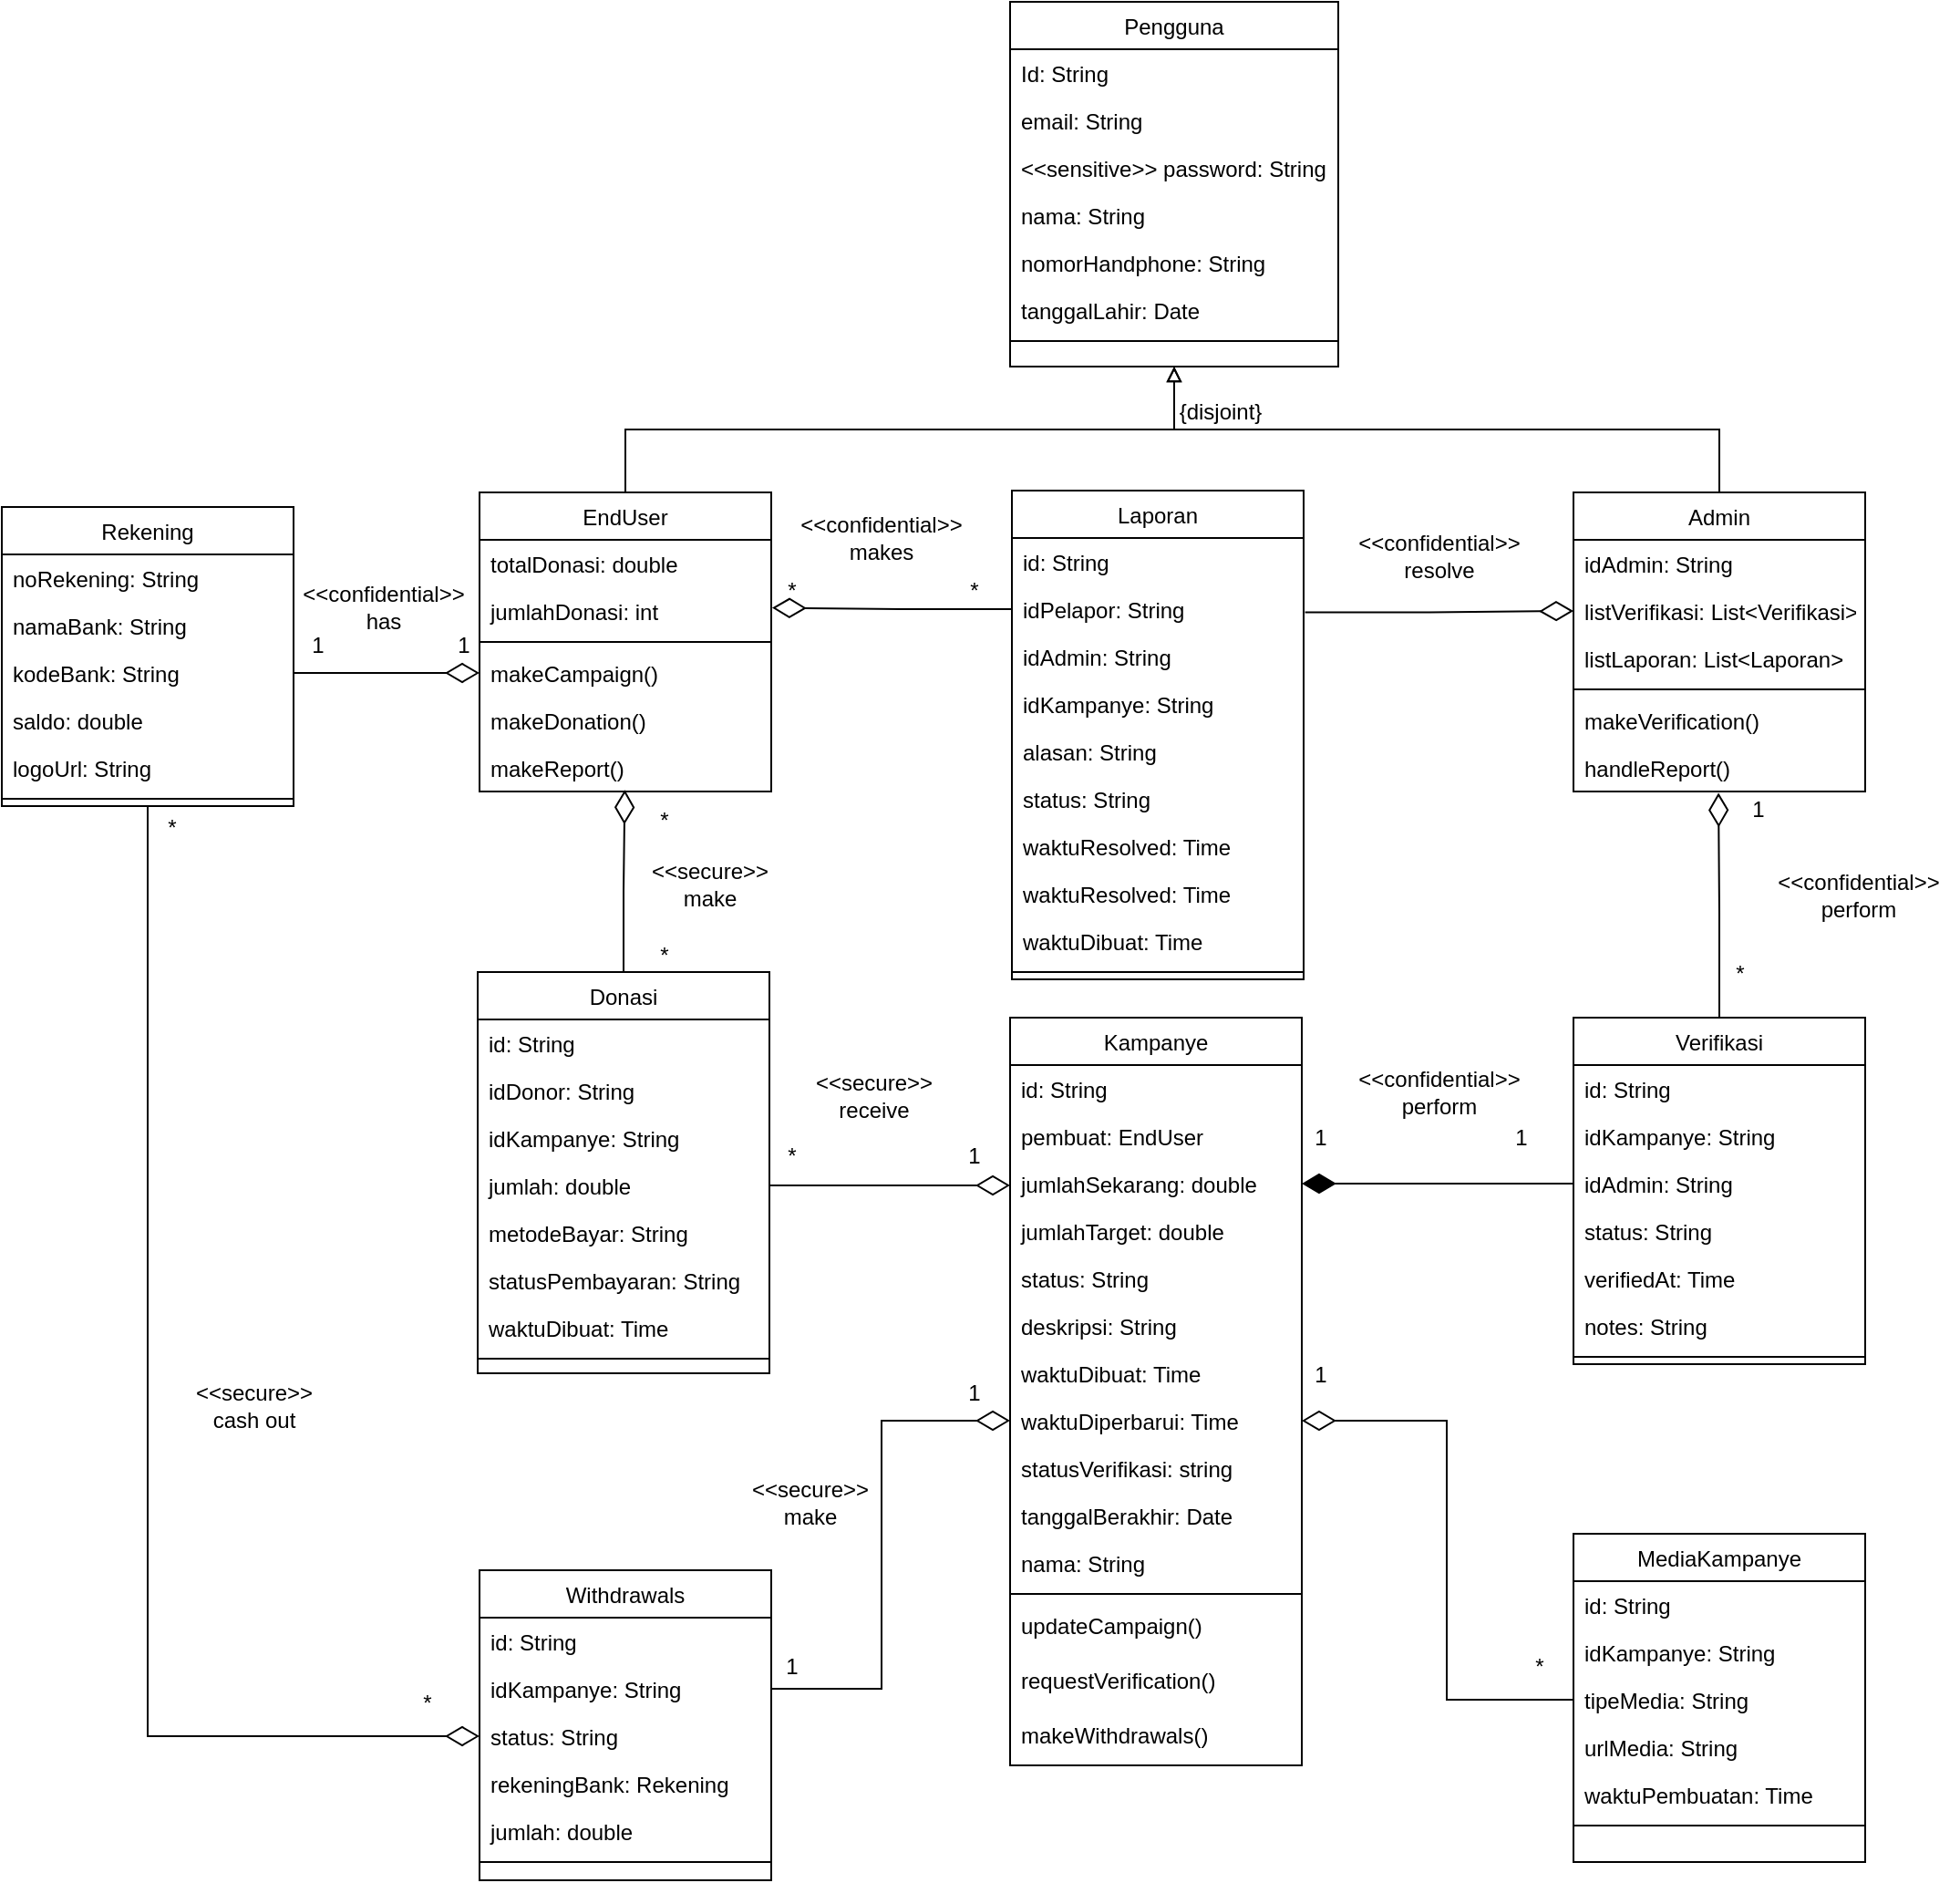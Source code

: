 <mxfile version="26.0.16">
  <diagram id="C5RBs43oDa-KdzZeNtuy" name="Page-1">
    <mxGraphModel dx="1222" dy="706" grid="1" gridSize="10" guides="1" tooltips="1" connect="1" arrows="1" fold="1" page="1" pageScale="1" pageWidth="827" pageHeight="1169" math="0" shadow="0">
      <root>
        <mxCell id="WIyWlLk6GJQsqaUBKTNV-0" />
        <mxCell id="WIyWlLk6GJQsqaUBKTNV-1" parent="WIyWlLk6GJQsqaUBKTNV-0" />
        <mxCell id="zkfFHV4jXpPFQw0GAbJ--0" value="Pengguna" style="swimlane;fontStyle=0;align=center;verticalAlign=top;childLayout=stackLayout;horizontal=1;startSize=26;horizontalStack=0;resizeParent=1;resizeLast=0;collapsible=1;marginBottom=0;rounded=0;shadow=0;strokeWidth=1;" parent="WIyWlLk6GJQsqaUBKTNV-1" vertex="1">
          <mxGeometry x="730" y="60" width="180" height="200" as="geometry">
            <mxRectangle x="230" y="140" width="160" height="26" as="alternateBounds" />
          </mxGeometry>
        </mxCell>
        <mxCell id="zkfFHV4jXpPFQw0GAbJ--1" value="Id: String" style="text;align=left;verticalAlign=top;spacingLeft=4;spacingRight=4;overflow=hidden;rotatable=0;points=[[0,0.5],[1,0.5]];portConstraint=eastwest;" parent="zkfFHV4jXpPFQw0GAbJ--0" vertex="1">
          <mxGeometry y="26" width="180" height="26" as="geometry" />
        </mxCell>
        <mxCell id="zkfFHV4jXpPFQw0GAbJ--2" value="email: String" style="text;align=left;verticalAlign=top;spacingLeft=4;spacingRight=4;overflow=hidden;rotatable=0;points=[[0,0.5],[1,0.5]];portConstraint=eastwest;rounded=0;shadow=0;html=0;" parent="zkfFHV4jXpPFQw0GAbJ--0" vertex="1">
          <mxGeometry y="52" width="180" height="26" as="geometry" />
        </mxCell>
        <mxCell id="W11gWloC2pDR27S2d4ZD-0" value="&lt;&lt;sensitive&gt;&gt; password: String" style="text;align=left;verticalAlign=top;spacingLeft=4;spacingRight=4;overflow=hidden;rotatable=0;points=[[0,0.5],[1,0.5]];portConstraint=eastwest;rounded=0;shadow=0;html=0;" parent="zkfFHV4jXpPFQw0GAbJ--0" vertex="1">
          <mxGeometry y="78" width="180" height="26" as="geometry" />
        </mxCell>
        <mxCell id="W11gWloC2pDR27S2d4ZD-3" value="nama: String" style="text;align=left;verticalAlign=top;spacingLeft=4;spacingRight=4;overflow=hidden;rotatable=0;points=[[0,0.5],[1,0.5]];portConstraint=eastwest;rounded=0;shadow=0;html=0;" parent="zkfFHV4jXpPFQw0GAbJ--0" vertex="1">
          <mxGeometry y="104" width="180" height="26" as="geometry" />
        </mxCell>
        <mxCell id="zkfFHV4jXpPFQw0GAbJ--3" value="nomorHandphone: String" style="text;align=left;verticalAlign=top;spacingLeft=4;spacingRight=4;overflow=hidden;rotatable=0;points=[[0,0.5],[1,0.5]];portConstraint=eastwest;rounded=0;shadow=0;html=0;" parent="zkfFHV4jXpPFQw0GAbJ--0" vertex="1">
          <mxGeometry y="130" width="180" height="26" as="geometry" />
        </mxCell>
        <mxCell id="W11gWloC2pDR27S2d4ZD-4" value="tanggalLahir: Date" style="text;align=left;verticalAlign=top;spacingLeft=4;spacingRight=4;overflow=hidden;rotatable=0;points=[[0,0.5],[1,0.5]];portConstraint=eastwest;rounded=0;shadow=0;html=0;" parent="zkfFHV4jXpPFQw0GAbJ--0" vertex="1">
          <mxGeometry y="156" width="180" height="26" as="geometry" />
        </mxCell>
        <mxCell id="zkfFHV4jXpPFQw0GAbJ--4" value="" style="line;html=1;strokeWidth=1;align=left;verticalAlign=middle;spacingTop=-1;spacingLeft=3;spacingRight=3;rotatable=0;labelPosition=right;points=[];portConstraint=eastwest;" parent="zkfFHV4jXpPFQw0GAbJ--0" vertex="1">
          <mxGeometry y="182" width="180" height="8" as="geometry" />
        </mxCell>
        <mxCell id="zkfFHV4jXpPFQw0GAbJ--6" value="Donasi" style="swimlane;fontStyle=0;align=center;verticalAlign=top;childLayout=stackLayout;horizontal=1;startSize=26;horizontalStack=0;resizeParent=1;resizeLast=0;collapsible=1;marginBottom=0;rounded=0;shadow=0;strokeWidth=1;" parent="WIyWlLk6GJQsqaUBKTNV-1" vertex="1">
          <mxGeometry x="438" y="592" width="160" height="220" as="geometry">
            <mxRectangle x="130" y="380" width="160" height="26" as="alternateBounds" />
          </mxGeometry>
        </mxCell>
        <mxCell id="zkfFHV4jXpPFQw0GAbJ--7" value="id: String" style="text;align=left;verticalAlign=top;spacingLeft=4;spacingRight=4;overflow=hidden;rotatable=0;points=[[0,0.5],[1,0.5]];portConstraint=eastwest;" parent="zkfFHV4jXpPFQw0GAbJ--6" vertex="1">
          <mxGeometry y="26" width="160" height="26" as="geometry" />
        </mxCell>
        <mxCell id="W11gWloC2pDR27S2d4ZD-19" value="idDonor: String" style="text;align=left;verticalAlign=top;spacingLeft=4;spacingRight=4;overflow=hidden;rotatable=0;points=[[0,0.5],[1,0.5]];portConstraint=eastwest;" parent="zkfFHV4jXpPFQw0GAbJ--6" vertex="1">
          <mxGeometry y="52" width="160" height="26" as="geometry" />
        </mxCell>
        <mxCell id="W11gWloC2pDR27S2d4ZD-18" value="idKampanye: String" style="text;align=left;verticalAlign=top;spacingLeft=4;spacingRight=4;overflow=hidden;rotatable=0;points=[[0,0.5],[1,0.5]];portConstraint=eastwest;" parent="zkfFHV4jXpPFQw0GAbJ--6" vertex="1">
          <mxGeometry y="78" width="160" height="26" as="geometry" />
        </mxCell>
        <mxCell id="W11gWloC2pDR27S2d4ZD-17" value="jumlah: double" style="text;align=left;verticalAlign=top;spacingLeft=4;spacingRight=4;overflow=hidden;rotatable=0;points=[[0,0.5],[1,0.5]];portConstraint=eastwest;" parent="zkfFHV4jXpPFQw0GAbJ--6" vertex="1">
          <mxGeometry y="104" width="160" height="26" as="geometry" />
        </mxCell>
        <mxCell id="W11gWloC2pDR27S2d4ZD-16" value="metodeBayar: String" style="text;align=left;verticalAlign=top;spacingLeft=4;spacingRight=4;overflow=hidden;rotatable=0;points=[[0,0.5],[1,0.5]];portConstraint=eastwest;" parent="zkfFHV4jXpPFQw0GAbJ--6" vertex="1">
          <mxGeometry y="130" width="160" height="26" as="geometry" />
        </mxCell>
        <mxCell id="W11gWloC2pDR27S2d4ZD-15" value="statusPembayaran: String" style="text;align=left;verticalAlign=top;spacingLeft=4;spacingRight=4;overflow=hidden;rotatable=0;points=[[0,0.5],[1,0.5]];portConstraint=eastwest;" parent="zkfFHV4jXpPFQw0GAbJ--6" vertex="1">
          <mxGeometry y="156" width="160" height="26" as="geometry" />
        </mxCell>
        <mxCell id="W11gWloC2pDR27S2d4ZD-21" value="waktuDibuat: Time" style="text;align=left;verticalAlign=top;spacingLeft=4;spacingRight=4;overflow=hidden;rotatable=0;points=[[0,0.5],[1,0.5]];portConstraint=eastwest;" parent="zkfFHV4jXpPFQw0GAbJ--6" vertex="1">
          <mxGeometry y="182" width="160" height="26" as="geometry" />
        </mxCell>
        <mxCell id="zkfFHV4jXpPFQw0GAbJ--9" value="" style="line;html=1;strokeWidth=1;align=left;verticalAlign=middle;spacingTop=-1;spacingLeft=3;spacingRight=3;rotatable=0;labelPosition=right;points=[];portConstraint=eastwest;" parent="zkfFHV4jXpPFQw0GAbJ--6" vertex="1">
          <mxGeometry y="208" width="160" height="8" as="geometry" />
        </mxCell>
        <mxCell id="zkfFHV4jXpPFQw0GAbJ--13" value="MediaKampanye" style="swimlane;fontStyle=0;align=center;verticalAlign=top;childLayout=stackLayout;horizontal=1;startSize=26;horizontalStack=0;resizeParent=1;resizeLast=0;collapsible=1;marginBottom=0;rounded=0;shadow=0;strokeWidth=1;" parent="WIyWlLk6GJQsqaUBKTNV-1" vertex="1">
          <mxGeometry x="1039" y="900" width="160" height="180" as="geometry">
            <mxRectangle x="340" y="380" width="170" height="26" as="alternateBounds" />
          </mxGeometry>
        </mxCell>
        <mxCell id="zkfFHV4jXpPFQw0GAbJ--14" value="id: String" style="text;align=left;verticalAlign=top;spacingLeft=4;spacingRight=4;overflow=hidden;rotatable=0;points=[[0,0.5],[1,0.5]];portConstraint=eastwest;" parent="zkfFHV4jXpPFQw0GAbJ--13" vertex="1">
          <mxGeometry y="26" width="160" height="26" as="geometry" />
        </mxCell>
        <mxCell id="Jpe8M2atPtf28JF5sJ96-32" value="idKampanye: String" style="text;align=left;verticalAlign=top;spacingLeft=4;spacingRight=4;overflow=hidden;rotatable=0;points=[[0,0.5],[1,0.5]];portConstraint=eastwest;" vertex="1" parent="zkfFHV4jXpPFQw0GAbJ--13">
          <mxGeometry y="52" width="160" height="26" as="geometry" />
        </mxCell>
        <mxCell id="Jpe8M2atPtf28JF5sJ96-31" value="tipeMedia: String" style="text;align=left;verticalAlign=top;spacingLeft=4;spacingRight=4;overflow=hidden;rotatable=0;points=[[0,0.5],[1,0.5]];portConstraint=eastwest;" vertex="1" parent="zkfFHV4jXpPFQw0GAbJ--13">
          <mxGeometry y="78" width="160" height="26" as="geometry" />
        </mxCell>
        <mxCell id="Jpe8M2atPtf28JF5sJ96-30" value="urlMedia: String" style="text;align=left;verticalAlign=top;spacingLeft=4;spacingRight=4;overflow=hidden;rotatable=0;points=[[0,0.5],[1,0.5]];portConstraint=eastwest;" vertex="1" parent="zkfFHV4jXpPFQw0GAbJ--13">
          <mxGeometry y="104" width="160" height="26" as="geometry" />
        </mxCell>
        <mxCell id="Jpe8M2atPtf28JF5sJ96-33" value="waktuPembuatan: Time" style="text;align=left;verticalAlign=top;spacingLeft=4;spacingRight=4;overflow=hidden;rotatable=0;points=[[0,0.5],[1,0.5]];portConstraint=eastwest;" vertex="1" parent="zkfFHV4jXpPFQw0GAbJ--13">
          <mxGeometry y="130" width="160" height="26" as="geometry" />
        </mxCell>
        <mxCell id="zkfFHV4jXpPFQw0GAbJ--15" value="" style="line;html=1;strokeWidth=1;align=left;verticalAlign=middle;spacingTop=-1;spacingLeft=3;spacingRight=3;rotatable=0;labelPosition=right;points=[];portConstraint=eastwest;" parent="zkfFHV4jXpPFQw0GAbJ--13" vertex="1">
          <mxGeometry y="156" width="160" height="8" as="geometry" />
        </mxCell>
        <mxCell id="zkfFHV4jXpPFQw0GAbJ--17" value="Kampanye" style="swimlane;fontStyle=0;align=center;verticalAlign=top;childLayout=stackLayout;horizontal=1;startSize=26;horizontalStack=0;resizeParent=1;resizeLast=0;collapsible=1;marginBottom=0;rounded=0;shadow=0;strokeWidth=1;" parent="WIyWlLk6GJQsqaUBKTNV-1" vertex="1">
          <mxGeometry x="730" y="617" width="160" height="410" as="geometry">
            <mxRectangle x="550" y="140" width="160" height="26" as="alternateBounds" />
          </mxGeometry>
        </mxCell>
        <mxCell id="zkfFHV4jXpPFQw0GAbJ--18" value="id: String" style="text;align=left;verticalAlign=top;spacingLeft=4;spacingRight=4;overflow=hidden;rotatable=0;points=[[0,0.5],[1,0.5]];portConstraint=eastwest;" parent="zkfFHV4jXpPFQw0GAbJ--17" vertex="1">
          <mxGeometry y="26" width="160" height="26" as="geometry" />
        </mxCell>
        <mxCell id="zkfFHV4jXpPFQw0GAbJ--19" value="pembuat: EndUser" style="text;align=left;verticalAlign=top;spacingLeft=4;spacingRight=4;overflow=hidden;rotatable=0;points=[[0,0.5],[1,0.5]];portConstraint=eastwest;rounded=0;shadow=0;html=0;" parent="zkfFHV4jXpPFQw0GAbJ--17" vertex="1">
          <mxGeometry y="52" width="160" height="26" as="geometry" />
        </mxCell>
        <mxCell id="zkfFHV4jXpPFQw0GAbJ--20" value="jumlahSekarang: double" style="text;align=left;verticalAlign=top;spacingLeft=4;spacingRight=4;overflow=hidden;rotatable=0;points=[[0,0.5],[1,0.5]];portConstraint=eastwest;rounded=0;shadow=0;html=0;" parent="zkfFHV4jXpPFQw0GAbJ--17" vertex="1">
          <mxGeometry y="78" width="160" height="26" as="geometry" />
        </mxCell>
        <mxCell id="zkfFHV4jXpPFQw0GAbJ--21" value="jumlahTarget: double" style="text;align=left;verticalAlign=top;spacingLeft=4;spacingRight=4;overflow=hidden;rotatable=0;points=[[0,0.5],[1,0.5]];portConstraint=eastwest;rounded=0;shadow=0;html=0;" parent="zkfFHV4jXpPFQw0GAbJ--17" vertex="1">
          <mxGeometry y="104" width="160" height="26" as="geometry" />
        </mxCell>
        <mxCell id="zkfFHV4jXpPFQw0GAbJ--22" value="status: String" style="text;align=left;verticalAlign=top;spacingLeft=4;spacingRight=4;overflow=hidden;rotatable=0;points=[[0,0.5],[1,0.5]];portConstraint=eastwest;rounded=0;shadow=0;html=0;" parent="zkfFHV4jXpPFQw0GAbJ--17" vertex="1">
          <mxGeometry y="130" width="160" height="26" as="geometry" />
        </mxCell>
        <mxCell id="W11gWloC2pDR27S2d4ZD-11" value="deskripsi: String" style="text;align=left;verticalAlign=top;spacingLeft=4;spacingRight=4;overflow=hidden;rotatable=0;points=[[0,0.5],[1,0.5]];portConstraint=eastwest;rounded=0;shadow=0;html=0;" parent="zkfFHV4jXpPFQw0GAbJ--17" vertex="1">
          <mxGeometry y="156" width="160" height="26" as="geometry" />
        </mxCell>
        <mxCell id="W11gWloC2pDR27S2d4ZD-10" value="waktuDibuat: Time" style="text;align=left;verticalAlign=top;spacingLeft=4;spacingRight=4;overflow=hidden;rotatable=0;points=[[0,0.5],[1,0.5]];portConstraint=eastwest;rounded=0;shadow=0;html=0;" parent="zkfFHV4jXpPFQw0GAbJ--17" vertex="1">
          <mxGeometry y="182" width="160" height="26" as="geometry" />
        </mxCell>
        <mxCell id="W11gWloC2pDR27S2d4ZD-9" value="waktuDiperbarui: Time" style="text;align=left;verticalAlign=top;spacingLeft=4;spacingRight=4;overflow=hidden;rotatable=0;points=[[0,0.5],[1,0.5]];portConstraint=eastwest;rounded=0;shadow=0;html=0;" parent="zkfFHV4jXpPFQw0GAbJ--17" vertex="1">
          <mxGeometry y="208" width="160" height="26" as="geometry" />
        </mxCell>
        <mxCell id="W11gWloC2pDR27S2d4ZD-8" value="statusVerifikasi: string" style="text;align=left;verticalAlign=top;spacingLeft=4;spacingRight=4;overflow=hidden;rotatable=0;points=[[0,0.5],[1,0.5]];portConstraint=eastwest;rounded=0;shadow=0;html=0;" parent="zkfFHV4jXpPFQw0GAbJ--17" vertex="1">
          <mxGeometry y="234" width="160" height="26" as="geometry" />
        </mxCell>
        <mxCell id="W11gWloC2pDR27S2d4ZD-7" value="tanggalBerakhir: Date" style="text;align=left;verticalAlign=top;spacingLeft=4;spacingRight=4;overflow=hidden;rotatable=0;points=[[0,0.5],[1,0.5]];portConstraint=eastwest;rounded=0;shadow=0;html=0;" parent="zkfFHV4jXpPFQw0GAbJ--17" vertex="1">
          <mxGeometry y="260" width="160" height="26" as="geometry" />
        </mxCell>
        <mxCell id="W11gWloC2pDR27S2d4ZD-14" value="nama: String" style="text;align=left;verticalAlign=top;spacingLeft=4;spacingRight=4;overflow=hidden;rotatable=0;points=[[0,0.5],[1,0.5]];portConstraint=eastwest;rounded=0;shadow=0;html=0;" parent="zkfFHV4jXpPFQw0GAbJ--17" vertex="1">
          <mxGeometry y="286" width="160" height="26" as="geometry" />
        </mxCell>
        <mxCell id="zkfFHV4jXpPFQw0GAbJ--23" value="" style="line;html=1;strokeWidth=1;align=left;verticalAlign=middle;spacingTop=-1;spacingLeft=3;spacingRight=3;rotatable=0;labelPosition=right;points=[];portConstraint=eastwest;" parent="zkfFHV4jXpPFQw0GAbJ--17" vertex="1">
          <mxGeometry y="312" width="160" height="8" as="geometry" />
        </mxCell>
        <mxCell id="Jpe8M2atPtf28JF5sJ96-27" value="updateCampaign()" style="text;align=left;verticalAlign=top;spacingLeft=4;spacingRight=4;overflow=hidden;rotatable=0;points=[[0,0.5],[1,0.5]];portConstraint=eastwest;rounded=0;shadow=0;html=0;" vertex="1" parent="zkfFHV4jXpPFQw0GAbJ--17">
          <mxGeometry y="320" width="160" height="30" as="geometry" />
        </mxCell>
        <mxCell id="Jpe8M2atPtf28JF5sJ96-35" value="requestVerification()" style="text;align=left;verticalAlign=top;spacingLeft=4;spacingRight=4;overflow=hidden;rotatable=0;points=[[0,0.5],[1,0.5]];portConstraint=eastwest;rounded=0;shadow=0;html=0;" vertex="1" parent="zkfFHV4jXpPFQw0GAbJ--17">
          <mxGeometry y="350" width="160" height="30" as="geometry" />
        </mxCell>
        <mxCell id="Jpe8M2atPtf28JF5sJ96-37" value="makeWithdrawals()" style="text;align=left;verticalAlign=top;spacingLeft=4;spacingRight=4;overflow=hidden;rotatable=0;points=[[0,0.5],[1,0.5]];portConstraint=eastwest;rounded=0;shadow=0;html=0;" vertex="1" parent="zkfFHV4jXpPFQw0GAbJ--17">
          <mxGeometry y="380" width="160" height="30" as="geometry" />
        </mxCell>
        <mxCell id="8-90kRSlDzndkWrGnrJO-0" value="Laporan" style="swimlane;fontStyle=0;align=center;verticalAlign=top;childLayout=stackLayout;horizontal=1;startSize=26;horizontalStack=0;resizeParent=1;resizeLast=0;collapsible=1;marginBottom=0;rounded=0;shadow=0;strokeWidth=1;" parent="WIyWlLk6GJQsqaUBKTNV-1" vertex="1">
          <mxGeometry x="731" y="328" width="160" height="268" as="geometry">
            <mxRectangle x="340" y="380" width="170" height="26" as="alternateBounds" />
          </mxGeometry>
        </mxCell>
        <mxCell id="8-90kRSlDzndkWrGnrJO-1" value="id: String" style="text;align=left;verticalAlign=top;spacingLeft=4;spacingRight=4;overflow=hidden;rotatable=0;points=[[0,0.5],[1,0.5]];portConstraint=eastwest;" parent="8-90kRSlDzndkWrGnrJO-0" vertex="1">
          <mxGeometry y="26" width="160" height="26" as="geometry" />
        </mxCell>
        <mxCell id="Jpe8M2atPtf28JF5sJ96-24" value="idPelapor: String" style="text;align=left;verticalAlign=top;spacingLeft=4;spacingRight=4;overflow=hidden;rotatable=0;points=[[0,0.5],[1,0.5]];portConstraint=eastwest;" vertex="1" parent="8-90kRSlDzndkWrGnrJO-0">
          <mxGeometry y="52" width="160" height="26" as="geometry" />
        </mxCell>
        <mxCell id="Jpe8M2atPtf28JF5sJ96-23" value="idAdmin: String" style="text;align=left;verticalAlign=top;spacingLeft=4;spacingRight=4;overflow=hidden;rotatable=0;points=[[0,0.5],[1,0.5]];portConstraint=eastwest;" vertex="1" parent="8-90kRSlDzndkWrGnrJO-0">
          <mxGeometry y="78" width="160" height="26" as="geometry" />
        </mxCell>
        <mxCell id="Jpe8M2atPtf28JF5sJ96-22" value="idKampanye: String" style="text;align=left;verticalAlign=top;spacingLeft=4;spacingRight=4;overflow=hidden;rotatable=0;points=[[0,0.5],[1,0.5]];portConstraint=eastwest;" vertex="1" parent="8-90kRSlDzndkWrGnrJO-0">
          <mxGeometry y="104" width="160" height="26" as="geometry" />
        </mxCell>
        <mxCell id="Jpe8M2atPtf28JF5sJ96-18" value="alasan: String" style="text;align=left;verticalAlign=top;spacingLeft=4;spacingRight=4;overflow=hidden;rotatable=0;points=[[0,0.5],[1,0.5]];portConstraint=eastwest;" vertex="1" parent="8-90kRSlDzndkWrGnrJO-0">
          <mxGeometry y="130" width="160" height="26" as="geometry" />
        </mxCell>
        <mxCell id="Jpe8M2atPtf28JF5sJ96-21" value="status: String" style="text;align=left;verticalAlign=top;spacingLeft=4;spacingRight=4;overflow=hidden;rotatable=0;points=[[0,0.5],[1,0.5]];portConstraint=eastwest;" vertex="1" parent="8-90kRSlDzndkWrGnrJO-0">
          <mxGeometry y="156" width="160" height="26" as="geometry" />
        </mxCell>
        <mxCell id="Jpe8M2atPtf28JF5sJ96-78" value="waktuResolved: Time" style="text;align=left;verticalAlign=top;spacingLeft=4;spacingRight=4;overflow=hidden;rotatable=0;points=[[0,0.5],[1,0.5]];portConstraint=eastwest;" vertex="1" parent="8-90kRSlDzndkWrGnrJO-0">
          <mxGeometry y="182" width="160" height="26" as="geometry" />
        </mxCell>
        <mxCell id="Jpe8M2atPtf28JF5sJ96-20" value="waktuResolved: Time" style="text;align=left;verticalAlign=top;spacingLeft=4;spacingRight=4;overflow=hidden;rotatable=0;points=[[0,0.5],[1,0.5]];portConstraint=eastwest;" vertex="1" parent="8-90kRSlDzndkWrGnrJO-0">
          <mxGeometry y="208" width="160" height="26" as="geometry" />
        </mxCell>
        <mxCell id="Jpe8M2atPtf28JF5sJ96-19" value="waktuDibuat: Time" style="text;align=left;verticalAlign=top;spacingLeft=4;spacingRight=4;overflow=hidden;rotatable=0;points=[[0,0.5],[1,0.5]];portConstraint=eastwest;" vertex="1" parent="8-90kRSlDzndkWrGnrJO-0">
          <mxGeometry y="234" width="160" height="26" as="geometry" />
        </mxCell>
        <mxCell id="8-90kRSlDzndkWrGnrJO-2" value="" style="line;html=1;strokeWidth=1;align=left;verticalAlign=middle;spacingTop=-1;spacingLeft=3;spacingRight=3;rotatable=0;labelPosition=right;points=[];portConstraint=eastwest;" parent="8-90kRSlDzndkWrGnrJO-0" vertex="1">
          <mxGeometry y="260" width="160" height="8" as="geometry" />
        </mxCell>
        <mxCell id="8-90kRSlDzndkWrGnrJO-6" value="Rekening" style="swimlane;fontStyle=0;align=center;verticalAlign=top;childLayout=stackLayout;horizontal=1;startSize=26;horizontalStack=0;resizeParent=1;resizeLast=0;collapsible=1;marginBottom=0;rounded=0;shadow=0;strokeWidth=1;" parent="WIyWlLk6GJQsqaUBKTNV-1" vertex="1">
          <mxGeometry x="177" y="337" width="160" height="164" as="geometry">
            <mxRectangle x="340" y="380" width="170" height="26" as="alternateBounds" />
          </mxGeometry>
        </mxCell>
        <mxCell id="8-90kRSlDzndkWrGnrJO-7" value="noRekening: String" style="text;align=left;verticalAlign=top;spacingLeft=4;spacingRight=4;overflow=hidden;rotatable=0;points=[[0,0.5],[1,0.5]];portConstraint=eastwest;" parent="8-90kRSlDzndkWrGnrJO-6" vertex="1">
          <mxGeometry y="26" width="160" height="26" as="geometry" />
        </mxCell>
        <mxCell id="Jpe8M2atPtf28JF5sJ96-51" value="namaBank: String" style="text;align=left;verticalAlign=top;spacingLeft=4;spacingRight=4;overflow=hidden;rotatable=0;points=[[0,0.5],[1,0.5]];portConstraint=eastwest;" vertex="1" parent="8-90kRSlDzndkWrGnrJO-6">
          <mxGeometry y="52" width="160" height="26" as="geometry" />
        </mxCell>
        <mxCell id="Jpe8M2atPtf28JF5sJ96-50" value="kodeBank: String" style="text;align=left;verticalAlign=top;spacingLeft=4;spacingRight=4;overflow=hidden;rotatable=0;points=[[0,0.5],[1,0.5]];portConstraint=eastwest;" vertex="1" parent="8-90kRSlDzndkWrGnrJO-6">
          <mxGeometry y="78" width="160" height="26" as="geometry" />
        </mxCell>
        <mxCell id="Jpe8M2atPtf28JF5sJ96-89" value="saldo: double" style="text;align=left;verticalAlign=top;spacingLeft=4;spacingRight=4;overflow=hidden;rotatable=0;points=[[0,0.5],[1,0.5]];portConstraint=eastwest;" vertex="1" parent="8-90kRSlDzndkWrGnrJO-6">
          <mxGeometry y="104" width="160" height="26" as="geometry" />
        </mxCell>
        <mxCell id="Jpe8M2atPtf28JF5sJ96-52" value="logoUrl: String" style="text;align=left;verticalAlign=top;spacingLeft=4;spacingRight=4;overflow=hidden;rotatable=0;points=[[0,0.5],[1,0.5]];portConstraint=eastwest;" vertex="1" parent="8-90kRSlDzndkWrGnrJO-6">
          <mxGeometry y="130" width="160" height="26" as="geometry" />
        </mxCell>
        <mxCell id="8-90kRSlDzndkWrGnrJO-8" value="" style="line;html=1;strokeWidth=1;align=left;verticalAlign=middle;spacingTop=-1;spacingLeft=3;spacingRight=3;rotatable=0;labelPosition=right;points=[];portConstraint=eastwest;" parent="8-90kRSlDzndkWrGnrJO-6" vertex="1">
          <mxGeometry y="156" width="160" height="8" as="geometry" />
        </mxCell>
        <mxCell id="Jpe8M2atPtf28JF5sJ96-53" style="edgeStyle=orthogonalEdgeStyle;rounded=0;orthogonalLoop=1;jettySize=auto;html=1;exitX=0.5;exitY=0;exitDx=0;exitDy=0;entryX=0.5;entryY=1;entryDx=0;entryDy=0;endArrow=block;endFill=0;" edge="1" parent="WIyWlLk6GJQsqaUBKTNV-1" source="Jpe8M2atPtf28JF5sJ96-1" target="zkfFHV4jXpPFQw0GAbJ--0">
          <mxGeometry relative="1" as="geometry" />
        </mxCell>
        <mxCell id="Jpe8M2atPtf28JF5sJ96-1" value="EndUser" style="swimlane;fontStyle=0;align=center;verticalAlign=top;childLayout=stackLayout;horizontal=1;startSize=26;horizontalStack=0;resizeParent=1;resizeLast=0;collapsible=1;marginBottom=0;rounded=0;shadow=0;strokeWidth=1;" vertex="1" parent="WIyWlLk6GJQsqaUBKTNV-1">
          <mxGeometry x="439" y="329" width="160" height="164" as="geometry">
            <mxRectangle x="230" y="140" width="160" height="26" as="alternateBounds" />
          </mxGeometry>
        </mxCell>
        <mxCell id="Jpe8M2atPtf28JF5sJ96-2" value="totalDonasi: double" style="text;align=left;verticalAlign=top;spacingLeft=4;spacingRight=4;overflow=hidden;rotatable=0;points=[[0,0.5],[1,0.5]];portConstraint=eastwest;" vertex="1" parent="Jpe8M2atPtf28JF5sJ96-1">
          <mxGeometry y="26" width="160" height="26" as="geometry" />
        </mxCell>
        <mxCell id="Jpe8M2atPtf28JF5sJ96-3" value="jumlahDonasi: int" style="text;align=left;verticalAlign=top;spacingLeft=4;spacingRight=4;overflow=hidden;rotatable=0;points=[[0,0.5],[1,0.5]];portConstraint=eastwest;rounded=0;shadow=0;html=0;" vertex="1" parent="Jpe8M2atPtf28JF5sJ96-1">
          <mxGeometry y="52" width="160" height="26" as="geometry" />
        </mxCell>
        <mxCell id="Jpe8M2atPtf28JF5sJ96-8" value="" style="line;html=1;strokeWidth=1;align=left;verticalAlign=middle;spacingTop=-1;spacingLeft=3;spacingRight=3;rotatable=0;labelPosition=right;points=[];portConstraint=eastwest;" vertex="1" parent="Jpe8M2atPtf28JF5sJ96-1">
          <mxGeometry y="78" width="160" height="8" as="geometry" />
        </mxCell>
        <mxCell id="Jpe8M2atPtf28JF5sJ96-9" value="makeCampaign()&#xa;" style="text;align=left;verticalAlign=top;spacingLeft=4;spacingRight=4;overflow=hidden;rotatable=0;points=[[0,0.5],[1,0.5]];portConstraint=eastwest;" vertex="1" parent="Jpe8M2atPtf28JF5sJ96-1">
          <mxGeometry y="86" width="160" height="26" as="geometry" />
        </mxCell>
        <mxCell id="Jpe8M2atPtf28JF5sJ96-10" value="makeDonation()" style="text;align=left;verticalAlign=top;spacingLeft=4;spacingRight=4;overflow=hidden;rotatable=0;points=[[0,0.5],[1,0.5]];portConstraint=eastwest;" vertex="1" parent="Jpe8M2atPtf28JF5sJ96-1">
          <mxGeometry y="112" width="160" height="26" as="geometry" />
        </mxCell>
        <mxCell id="Jpe8M2atPtf28JF5sJ96-29" value="makeReport()" style="text;align=left;verticalAlign=top;spacingLeft=4;spacingRight=4;overflow=hidden;rotatable=0;points=[[0,0.5],[1,0.5]];portConstraint=eastwest;" vertex="1" parent="Jpe8M2atPtf28JF5sJ96-1">
          <mxGeometry y="138" width="160" height="26" as="geometry" />
        </mxCell>
        <mxCell id="Jpe8M2atPtf28JF5sJ96-54" style="edgeStyle=orthogonalEdgeStyle;rounded=0;orthogonalLoop=1;jettySize=auto;html=1;exitX=0.5;exitY=0;exitDx=0;exitDy=0;endArrow=block;endFill=0;entryX=0.5;entryY=1;entryDx=0;entryDy=0;" edge="1" parent="WIyWlLk6GJQsqaUBKTNV-1" source="Jpe8M2atPtf28JF5sJ96-11" target="zkfFHV4jXpPFQw0GAbJ--0">
          <mxGeometry relative="1" as="geometry">
            <mxPoint x="810.0" y="260" as="targetPoint" />
          </mxGeometry>
        </mxCell>
        <mxCell id="Jpe8M2atPtf28JF5sJ96-11" value="Admin" style="swimlane;fontStyle=0;align=center;verticalAlign=top;childLayout=stackLayout;horizontal=1;startSize=26;horizontalStack=0;resizeParent=1;resizeLast=0;collapsible=1;marginBottom=0;rounded=0;shadow=0;strokeWidth=1;" vertex="1" parent="WIyWlLk6GJQsqaUBKTNV-1">
          <mxGeometry x="1039" y="329" width="160" height="164" as="geometry">
            <mxRectangle x="230" y="140" width="160" height="26" as="alternateBounds" />
          </mxGeometry>
        </mxCell>
        <mxCell id="Jpe8M2atPtf28JF5sJ96-12" value="idAdmin: String" style="text;align=left;verticalAlign=top;spacingLeft=4;spacingRight=4;overflow=hidden;rotatable=0;points=[[0,0.5],[1,0.5]];portConstraint=eastwest;" vertex="1" parent="Jpe8M2atPtf28JF5sJ96-11">
          <mxGeometry y="26" width="160" height="26" as="geometry" />
        </mxCell>
        <mxCell id="Jpe8M2atPtf28JF5sJ96-13" value="listVerifikasi: List&lt;Verifikasi&gt;" style="text;align=left;verticalAlign=top;spacingLeft=4;spacingRight=4;overflow=hidden;rotatable=0;points=[[0,0.5],[1,0.5]];portConstraint=eastwest;rounded=0;shadow=0;html=0;" vertex="1" parent="Jpe8M2atPtf28JF5sJ96-11">
          <mxGeometry y="52" width="160" height="26" as="geometry" />
        </mxCell>
        <mxCell id="Jpe8M2atPtf28JF5sJ96-17" value="listLaporan: List&lt;Laporan&gt;" style="text;align=left;verticalAlign=top;spacingLeft=4;spacingRight=4;overflow=hidden;rotatable=0;points=[[0,0.5],[1,0.5]];portConstraint=eastwest;rounded=0;shadow=0;html=0;" vertex="1" parent="Jpe8M2atPtf28JF5sJ96-11">
          <mxGeometry y="78" width="160" height="26" as="geometry" />
        </mxCell>
        <mxCell id="Jpe8M2atPtf28JF5sJ96-14" value="" style="line;html=1;strokeWidth=1;align=left;verticalAlign=middle;spacingTop=-1;spacingLeft=3;spacingRight=3;rotatable=0;labelPosition=right;points=[];portConstraint=eastwest;" vertex="1" parent="Jpe8M2atPtf28JF5sJ96-11">
          <mxGeometry y="104" width="160" height="8" as="geometry" />
        </mxCell>
        <mxCell id="Jpe8M2atPtf28JF5sJ96-15" value="makeVerification()&#xa;" style="text;align=left;verticalAlign=top;spacingLeft=4;spacingRight=4;overflow=hidden;rotatable=0;points=[[0,0.5],[1,0.5]];portConstraint=eastwest;" vertex="1" parent="Jpe8M2atPtf28JF5sJ96-11">
          <mxGeometry y="112" width="160" height="26" as="geometry" />
        </mxCell>
        <mxCell id="Jpe8M2atPtf28JF5sJ96-16" value="handleReport()" style="text;align=left;verticalAlign=top;spacingLeft=4;spacingRight=4;overflow=hidden;rotatable=0;points=[[0,0.5],[1,0.5]];portConstraint=eastwest;" vertex="1" parent="Jpe8M2atPtf28JF5sJ96-11">
          <mxGeometry y="138" width="160" height="26" as="geometry" />
        </mxCell>
        <mxCell id="Jpe8M2atPtf28JF5sJ96-38" value="Withdrawals" style="swimlane;fontStyle=0;align=center;verticalAlign=top;childLayout=stackLayout;horizontal=1;startSize=26;horizontalStack=0;resizeParent=1;resizeLast=0;collapsible=1;marginBottom=0;rounded=0;shadow=0;strokeWidth=1;" vertex="1" parent="WIyWlLk6GJQsqaUBKTNV-1">
          <mxGeometry x="439" y="920" width="160" height="170" as="geometry">
            <mxRectangle x="340" y="380" width="170" height="26" as="alternateBounds" />
          </mxGeometry>
        </mxCell>
        <mxCell id="Jpe8M2atPtf28JF5sJ96-39" value="id: String" style="text;align=left;verticalAlign=top;spacingLeft=4;spacingRight=4;overflow=hidden;rotatable=0;points=[[0,0.5],[1,0.5]];portConstraint=eastwest;" vertex="1" parent="Jpe8M2atPtf28JF5sJ96-38">
          <mxGeometry y="26" width="160" height="26" as="geometry" />
        </mxCell>
        <mxCell id="Jpe8M2atPtf28JF5sJ96-40" value="idKampanye: String" style="text;align=left;verticalAlign=top;spacingLeft=4;spacingRight=4;overflow=hidden;rotatable=0;points=[[0,0.5],[1,0.5]];portConstraint=eastwest;" vertex="1" parent="Jpe8M2atPtf28JF5sJ96-38">
          <mxGeometry y="52" width="160" height="26" as="geometry" />
        </mxCell>
        <mxCell id="Jpe8M2atPtf28JF5sJ96-41" value="status: String" style="text;align=left;verticalAlign=top;spacingLeft=4;spacingRight=4;overflow=hidden;rotatable=0;points=[[0,0.5],[1,0.5]];portConstraint=eastwest;" vertex="1" parent="Jpe8M2atPtf28JF5sJ96-38">
          <mxGeometry y="78" width="160" height="26" as="geometry" />
        </mxCell>
        <mxCell id="Jpe8M2atPtf28JF5sJ96-43" value="rekeningBank: Rekening" style="text;align=left;verticalAlign=top;spacingLeft=4;spacingRight=4;overflow=hidden;rotatable=0;points=[[0,0.5],[1,0.5]];portConstraint=eastwest;" vertex="1" parent="Jpe8M2atPtf28JF5sJ96-38">
          <mxGeometry y="104" width="160" height="26" as="geometry" />
        </mxCell>
        <mxCell id="Jpe8M2atPtf28JF5sJ96-42" value="jumlah: double" style="text;align=left;verticalAlign=top;spacingLeft=4;spacingRight=4;overflow=hidden;rotatable=0;points=[[0,0.5],[1,0.5]];portConstraint=eastwest;" vertex="1" parent="Jpe8M2atPtf28JF5sJ96-38">
          <mxGeometry y="130" width="160" height="26" as="geometry" />
        </mxCell>
        <mxCell id="Jpe8M2atPtf28JF5sJ96-45" value="" style="line;html=1;strokeWidth=1;align=left;verticalAlign=middle;spacingTop=-1;spacingLeft=3;spacingRight=3;rotatable=0;labelPosition=right;points=[];portConstraint=eastwest;" vertex="1" parent="Jpe8M2atPtf28JF5sJ96-38">
          <mxGeometry y="156" width="160" height="8" as="geometry" />
        </mxCell>
        <mxCell id="Jpe8M2atPtf28JF5sJ96-55" value="Verifikasi" style="swimlane;fontStyle=0;align=center;verticalAlign=top;childLayout=stackLayout;horizontal=1;startSize=26;horizontalStack=0;resizeParent=1;resizeLast=0;collapsible=1;marginBottom=0;rounded=0;shadow=0;strokeWidth=1;" vertex="1" parent="WIyWlLk6GJQsqaUBKTNV-1">
          <mxGeometry x="1039" y="617" width="160" height="190" as="geometry">
            <mxRectangle x="340" y="380" width="170" height="26" as="alternateBounds" />
          </mxGeometry>
        </mxCell>
        <mxCell id="Jpe8M2atPtf28JF5sJ96-56" value="id: String" style="text;align=left;verticalAlign=top;spacingLeft=4;spacingRight=4;overflow=hidden;rotatable=0;points=[[0,0.5],[1,0.5]];portConstraint=eastwest;" vertex="1" parent="Jpe8M2atPtf28JF5sJ96-55">
          <mxGeometry y="26" width="160" height="26" as="geometry" />
        </mxCell>
        <mxCell id="Jpe8M2atPtf28JF5sJ96-57" value="idKampanye: String" style="text;align=left;verticalAlign=top;spacingLeft=4;spacingRight=4;overflow=hidden;rotatable=0;points=[[0,0.5],[1,0.5]];portConstraint=eastwest;" vertex="1" parent="Jpe8M2atPtf28JF5sJ96-55">
          <mxGeometry y="52" width="160" height="26" as="geometry" />
        </mxCell>
        <mxCell id="Jpe8M2atPtf28JF5sJ96-58" value="idAdmin: String" style="text;align=left;verticalAlign=top;spacingLeft=4;spacingRight=4;overflow=hidden;rotatable=0;points=[[0,0.5],[1,0.5]];portConstraint=eastwest;" vertex="1" parent="Jpe8M2atPtf28JF5sJ96-55">
          <mxGeometry y="78" width="160" height="26" as="geometry" />
        </mxCell>
        <mxCell id="Jpe8M2atPtf28JF5sJ96-59" value="status: String" style="text;align=left;verticalAlign=top;spacingLeft=4;spacingRight=4;overflow=hidden;rotatable=0;points=[[0,0.5],[1,0.5]];portConstraint=eastwest;" vertex="1" parent="Jpe8M2atPtf28JF5sJ96-55">
          <mxGeometry y="104" width="160" height="26" as="geometry" />
        </mxCell>
        <mxCell id="Jpe8M2atPtf28JF5sJ96-61" value="verifiedAt: Time" style="text;align=left;verticalAlign=top;spacingLeft=4;spacingRight=4;overflow=hidden;rotatable=0;points=[[0,0.5],[1,0.5]];portConstraint=eastwest;" vertex="1" parent="Jpe8M2atPtf28JF5sJ96-55">
          <mxGeometry y="130" width="160" height="26" as="geometry" />
        </mxCell>
        <mxCell id="Jpe8M2atPtf28JF5sJ96-60" value="notes: String" style="text;align=left;verticalAlign=top;spacingLeft=4;spacingRight=4;overflow=hidden;rotatable=0;points=[[0,0.5],[1,0.5]];portConstraint=eastwest;" vertex="1" parent="Jpe8M2atPtf28JF5sJ96-55">
          <mxGeometry y="156" width="160" height="26" as="geometry" />
        </mxCell>
        <mxCell id="Jpe8M2atPtf28JF5sJ96-62" value="" style="line;html=1;strokeWidth=1;align=left;verticalAlign=middle;spacingTop=-1;spacingLeft=3;spacingRight=3;rotatable=0;labelPosition=right;points=[];portConstraint=eastwest;" vertex="1" parent="Jpe8M2atPtf28JF5sJ96-55">
          <mxGeometry y="182" width="160" height="8" as="geometry" />
        </mxCell>
        <mxCell id="Jpe8M2atPtf28JF5sJ96-64" value="{disjoint}" style="text;html=1;align=center;verticalAlign=middle;resizable=0;points=[];autosize=1;strokeColor=none;fillColor=none;" vertex="1" parent="WIyWlLk6GJQsqaUBKTNV-1">
          <mxGeometry x="810" y="270" width="70" height="30" as="geometry" />
        </mxCell>
        <mxCell id="Jpe8M2atPtf28JF5sJ96-68" style="edgeStyle=orthogonalEdgeStyle;rounded=0;orthogonalLoop=1;jettySize=auto;html=1;exitX=0.5;exitY=0;exitDx=0;exitDy=0;entryX=0.497;entryY=1.027;entryDx=0;entryDy=0;entryPerimeter=0;endArrow=diamondThin;endFill=0;endSize=16;" edge="1" parent="WIyWlLk6GJQsqaUBKTNV-1" source="Jpe8M2atPtf28JF5sJ96-55" target="Jpe8M2atPtf28JF5sJ96-16">
          <mxGeometry relative="1" as="geometry" />
        </mxCell>
        <mxCell id="Jpe8M2atPtf28JF5sJ96-72" style="edgeStyle=orthogonalEdgeStyle;rounded=0;orthogonalLoop=1;jettySize=auto;html=1;exitX=0;exitY=0.5;exitDx=0;exitDy=0;entryX=1;entryY=0.5;entryDx=0;entryDy=0;endArrow=diamondThin;endFill=1;endSize=16;" edge="1" parent="WIyWlLk6GJQsqaUBKTNV-1" source="Jpe8M2atPtf28JF5sJ96-58" target="zkfFHV4jXpPFQw0GAbJ--20">
          <mxGeometry relative="1" as="geometry" />
        </mxCell>
        <mxCell id="Jpe8M2atPtf28JF5sJ96-73" style="edgeStyle=orthogonalEdgeStyle;rounded=0;orthogonalLoop=1;jettySize=auto;html=1;exitX=0.5;exitY=0;exitDx=0;exitDy=0;entryX=0.498;entryY=0.968;entryDx=0;entryDy=0;entryPerimeter=0;endArrow=diamondThin;endFill=0;endSize=16;" edge="1" parent="WIyWlLk6GJQsqaUBKTNV-1" source="zkfFHV4jXpPFQw0GAbJ--6" target="Jpe8M2atPtf28JF5sJ96-29">
          <mxGeometry relative="1" as="geometry" />
        </mxCell>
        <mxCell id="Jpe8M2atPtf28JF5sJ96-74" style="edgeStyle=orthogonalEdgeStyle;rounded=0;orthogonalLoop=1;jettySize=auto;html=1;exitX=1;exitY=0.5;exitDx=0;exitDy=0;endArrow=diamondThin;endFill=0;endSize=16;" edge="1" parent="WIyWlLk6GJQsqaUBKTNV-1" source="W11gWloC2pDR27S2d4ZD-17">
          <mxGeometry relative="1" as="geometry">
            <mxPoint x="730.0" y="709" as="targetPoint" />
          </mxGeometry>
        </mxCell>
        <mxCell id="Jpe8M2atPtf28JF5sJ96-77" style="edgeStyle=orthogonalEdgeStyle;rounded=0;orthogonalLoop=1;jettySize=auto;html=1;exitX=0.5;exitY=1;exitDx=0;exitDy=0;entryX=0;entryY=0.5;entryDx=0;entryDy=0;endArrow=diamondThin;endFill=0;strokeColor=default;endSize=16;" edge="1" parent="WIyWlLk6GJQsqaUBKTNV-1" source="8-90kRSlDzndkWrGnrJO-6" target="Jpe8M2atPtf28JF5sJ96-41">
          <mxGeometry relative="1" as="geometry">
            <mxPoint x="300" y="1011" as="sourcePoint" />
          </mxGeometry>
        </mxCell>
        <mxCell id="Jpe8M2atPtf28JF5sJ96-79" value="&lt;div&gt;&amp;lt;&amp;lt;secure&amp;gt;&amp;gt;&lt;/div&gt;make" style="text;html=1;align=center;verticalAlign=middle;resizable=0;points=[];autosize=1;strokeColor=none;fillColor=none;" vertex="1" parent="WIyWlLk6GJQsqaUBKTNV-1">
          <mxGeometry x="520" y="524" width="90" height="40" as="geometry" />
        </mxCell>
        <mxCell id="Jpe8M2atPtf28JF5sJ96-80" value="*" style="text;html=1;align=center;verticalAlign=middle;resizable=0;points=[];autosize=1;strokeColor=none;fillColor=none;" vertex="1" parent="WIyWlLk6GJQsqaUBKTNV-1">
          <mxGeometry x="525" y="494" width="30" height="30" as="geometry" />
        </mxCell>
        <mxCell id="Jpe8M2atPtf28JF5sJ96-81" value="*" style="text;html=1;align=center;verticalAlign=middle;resizable=0;points=[];autosize=1;strokeColor=none;fillColor=none;" vertex="1" parent="WIyWlLk6GJQsqaUBKTNV-1">
          <mxGeometry x="525" y="568" width="30" height="30" as="geometry" />
        </mxCell>
        <mxCell id="Jpe8M2atPtf28JF5sJ96-76" style="edgeStyle=orthogonalEdgeStyle;rounded=0;orthogonalLoop=1;jettySize=auto;html=1;exitX=1;exitY=0.5;exitDx=0;exitDy=0;entryX=0;entryY=0.5;entryDx=0;entryDy=0;endArrow=diamondThin;endFill=0;endSize=16;" edge="1" parent="WIyWlLk6GJQsqaUBKTNV-1" source="Jpe8M2atPtf28JF5sJ96-40" target="W11gWloC2pDR27S2d4ZD-9">
          <mxGeometry relative="1" as="geometry" />
        </mxCell>
        <mxCell id="Jpe8M2atPtf28JF5sJ96-70" style="edgeStyle=orthogonalEdgeStyle;rounded=0;orthogonalLoop=1;jettySize=auto;html=1;exitX=0;exitY=0.5;exitDx=0;exitDy=0;entryX=1;entryY=0.5;entryDx=0;entryDy=0;endArrow=diamondThin;endFill=0;endSize=16;" edge="1" parent="WIyWlLk6GJQsqaUBKTNV-1" source="Jpe8M2atPtf28JF5sJ96-31" target="W11gWloC2pDR27S2d4ZD-9">
          <mxGeometry relative="1" as="geometry" />
        </mxCell>
        <mxCell id="Jpe8M2atPtf28JF5sJ96-82" value="&amp;lt;&amp;lt;secure&amp;gt;&amp;gt;&lt;div&gt;make&lt;/div&gt;" style="text;html=1;align=center;verticalAlign=middle;resizable=0;points=[];autosize=1;strokeColor=none;fillColor=none;" vertex="1" parent="WIyWlLk6GJQsqaUBKTNV-1">
          <mxGeometry x="575" y="863" width="90" height="40" as="geometry" />
        </mxCell>
        <mxCell id="Jpe8M2atPtf28JF5sJ96-83" value="1" style="text;html=1;align=center;verticalAlign=middle;resizable=0;points=[];autosize=1;strokeColor=none;fillColor=none;" vertex="1" parent="WIyWlLk6GJQsqaUBKTNV-1">
          <mxGeometry x="695" y="808" width="30" height="30" as="geometry" />
        </mxCell>
        <mxCell id="Jpe8M2atPtf28JF5sJ96-84" value="1" style="text;html=1;align=center;verticalAlign=middle;resizable=0;points=[];autosize=1;strokeColor=none;fillColor=none;" vertex="1" parent="WIyWlLk6GJQsqaUBKTNV-1">
          <mxGeometry x="595" y="958" width="30" height="30" as="geometry" />
        </mxCell>
        <mxCell id="Jpe8M2atPtf28JF5sJ96-85" value="&amp;lt;&amp;lt;secure&amp;gt;&amp;gt;&lt;div&gt;receive&lt;/div&gt;" style="text;html=1;align=center;verticalAlign=middle;resizable=0;points=[];autosize=1;strokeColor=none;fillColor=none;" vertex="1" parent="WIyWlLk6GJQsqaUBKTNV-1">
          <mxGeometry x="610" y="640" width="90" height="40" as="geometry" />
        </mxCell>
        <mxCell id="Jpe8M2atPtf28JF5sJ96-86" value="*" style="text;html=1;align=center;verticalAlign=middle;resizable=0;points=[];autosize=1;strokeColor=none;fillColor=none;" vertex="1" parent="WIyWlLk6GJQsqaUBKTNV-1">
          <mxGeometry x="595" y="678" width="30" height="30" as="geometry" />
        </mxCell>
        <mxCell id="Jpe8M2atPtf28JF5sJ96-87" value="1" style="text;html=1;align=center;verticalAlign=middle;resizable=0;points=[];autosize=1;strokeColor=none;fillColor=none;" vertex="1" parent="WIyWlLk6GJQsqaUBKTNV-1">
          <mxGeometry x="695" y="678" width="30" height="30" as="geometry" />
        </mxCell>
        <mxCell id="Jpe8M2atPtf28JF5sJ96-75" style="edgeStyle=orthogonalEdgeStyle;rounded=0;orthogonalLoop=1;jettySize=auto;html=1;exitX=1;exitY=0.5;exitDx=0;exitDy=0;entryX=0;entryY=0.5;entryDx=0;entryDy=0;endArrow=diamondThin;endFill=0;endSize=16;" edge="1" parent="WIyWlLk6GJQsqaUBKTNV-1" source="Jpe8M2atPtf28JF5sJ96-50" target="Jpe8M2atPtf28JF5sJ96-9">
          <mxGeometry relative="1" as="geometry" />
        </mxCell>
        <mxCell id="Jpe8M2atPtf28JF5sJ96-88" value="&amp;lt;&amp;lt;confidential&amp;gt;&amp;gt;&lt;div&gt;has&lt;/div&gt;" style="text;html=1;align=center;verticalAlign=middle;resizable=0;points=[];autosize=1;strokeColor=none;fillColor=none;" vertex="1" parent="WIyWlLk6GJQsqaUBKTNV-1">
          <mxGeometry x="331" y="372" width="110" height="40" as="geometry" />
        </mxCell>
        <mxCell id="Jpe8M2atPtf28JF5sJ96-90" value="1" style="text;html=1;align=center;verticalAlign=middle;resizable=0;points=[];autosize=1;strokeColor=none;fillColor=none;" vertex="1" parent="WIyWlLk6GJQsqaUBKTNV-1">
          <mxGeometry x="335" y="398" width="30" height="30" as="geometry" />
        </mxCell>
        <mxCell id="Jpe8M2atPtf28JF5sJ96-91" value="1" style="text;html=1;align=center;verticalAlign=middle;resizable=0;points=[];autosize=1;strokeColor=none;fillColor=none;" vertex="1" parent="WIyWlLk6GJQsqaUBKTNV-1">
          <mxGeometry x="415" y="398" width="30" height="30" as="geometry" />
        </mxCell>
        <mxCell id="Jpe8M2atPtf28JF5sJ96-92" value="&amp;lt;&amp;lt;confidential&amp;gt;&amp;gt;&lt;div&gt;makes&lt;/div&gt;" style="text;html=1;align=center;verticalAlign=middle;resizable=0;points=[];autosize=1;strokeColor=none;fillColor=none;" vertex="1" parent="WIyWlLk6GJQsqaUBKTNV-1">
          <mxGeometry x="604" y="334" width="110" height="40" as="geometry" />
        </mxCell>
        <mxCell id="Jpe8M2atPtf28JF5sJ96-93" value="*" style="text;html=1;align=center;verticalAlign=middle;resizable=0;points=[];autosize=1;strokeColor=none;fillColor=none;" vertex="1" parent="WIyWlLk6GJQsqaUBKTNV-1">
          <mxGeometry x="595" y="368" width="30" height="30" as="geometry" />
        </mxCell>
        <mxCell id="Jpe8M2atPtf28JF5sJ96-94" value="*" style="text;html=1;align=center;verticalAlign=middle;resizable=0;points=[];autosize=1;strokeColor=none;fillColor=none;" vertex="1" parent="WIyWlLk6GJQsqaUBKTNV-1">
          <mxGeometry x="695" y="368" width="30" height="30" as="geometry" />
        </mxCell>
        <mxCell id="Jpe8M2atPtf28JF5sJ96-67" style="edgeStyle=orthogonalEdgeStyle;rounded=0;orthogonalLoop=1;jettySize=auto;html=1;exitX=0;exitY=0.5;exitDx=0;exitDy=0;entryX=1.003;entryY=0.434;entryDx=0;entryDy=0;entryPerimeter=0;endArrow=diamondThin;endFill=0;endSize=16;" edge="1" parent="WIyWlLk6GJQsqaUBKTNV-1" source="Jpe8M2atPtf28JF5sJ96-24" target="Jpe8M2atPtf28JF5sJ96-3">
          <mxGeometry relative="1" as="geometry">
            <mxPoint x="731" y="396" as="sourcePoint" />
            <mxPoint x="599" y="397.0" as="targetPoint" />
          </mxGeometry>
        </mxCell>
        <mxCell id="Jpe8M2atPtf28JF5sJ96-66" style="edgeStyle=orthogonalEdgeStyle;rounded=0;orthogonalLoop=1;jettySize=auto;html=1;exitX=1.005;exitY=0.569;exitDx=0;exitDy=0;entryX=0;entryY=0.5;entryDx=0;entryDy=0;exitPerimeter=0;endArrow=diamondThin;endFill=0;endSize=16;" edge="1" parent="WIyWlLk6GJQsqaUBKTNV-1" source="Jpe8M2atPtf28JF5sJ96-24" target="Jpe8M2atPtf28JF5sJ96-13">
          <mxGeometry relative="1" as="geometry" />
        </mxCell>
        <mxCell id="Jpe8M2atPtf28JF5sJ96-96" value="&amp;lt;&amp;lt;confidential&amp;gt;&amp;gt;&lt;div&gt;resolve&lt;/div&gt;" style="text;html=1;align=center;verticalAlign=middle;resizable=0;points=[];autosize=1;strokeColor=none;fillColor=none;" vertex="1" parent="WIyWlLk6GJQsqaUBKTNV-1">
          <mxGeometry x="910" y="344" width="110" height="40" as="geometry" />
        </mxCell>
        <mxCell id="Jpe8M2atPtf28JF5sJ96-97" value="&amp;lt;&amp;lt;secure&amp;gt;&amp;gt;&lt;div&gt;cash out&lt;/div&gt;" style="text;html=1;align=center;verticalAlign=middle;resizable=0;points=[];autosize=1;strokeColor=none;fillColor=none;" vertex="1" parent="WIyWlLk6GJQsqaUBKTNV-1">
          <mxGeometry x="270" y="810" width="90" height="40" as="geometry" />
        </mxCell>
        <mxCell id="Jpe8M2atPtf28JF5sJ96-98" value="&amp;lt;&amp;lt;confidential&amp;gt;&amp;gt;&lt;div&gt;perform&lt;/div&gt;" style="text;html=1;align=center;verticalAlign=middle;resizable=0;points=[];autosize=1;strokeColor=none;fillColor=none;" vertex="1" parent="WIyWlLk6GJQsqaUBKTNV-1">
          <mxGeometry x="1140" y="530" width="110" height="40" as="geometry" />
        </mxCell>
        <mxCell id="Jpe8M2atPtf28JF5sJ96-99" value="1" style="text;html=1;align=center;verticalAlign=middle;resizable=0;points=[];autosize=1;strokeColor=none;fillColor=none;" vertex="1" parent="WIyWlLk6GJQsqaUBKTNV-1">
          <mxGeometry x="1125" y="488" width="30" height="30" as="geometry" />
        </mxCell>
        <mxCell id="Jpe8M2atPtf28JF5sJ96-100" value="*" style="text;html=1;align=center;verticalAlign=middle;resizable=0;points=[];autosize=1;strokeColor=none;fillColor=none;" vertex="1" parent="WIyWlLk6GJQsqaUBKTNV-1">
          <mxGeometry x="1115" y="578" width="30" height="30" as="geometry" />
        </mxCell>
        <mxCell id="Jpe8M2atPtf28JF5sJ96-101" value="*" style="text;html=1;align=center;verticalAlign=middle;resizable=0;points=[];autosize=1;strokeColor=none;fillColor=none;" vertex="1" parent="WIyWlLk6GJQsqaUBKTNV-1">
          <mxGeometry x="255" y="498" width="30" height="30" as="geometry" />
        </mxCell>
        <mxCell id="Jpe8M2atPtf28JF5sJ96-102" value="*" style="text;html=1;align=center;verticalAlign=middle;resizable=0;points=[];autosize=1;strokeColor=none;fillColor=none;" vertex="1" parent="WIyWlLk6GJQsqaUBKTNV-1">
          <mxGeometry x="395" y="978" width="30" height="30" as="geometry" />
        </mxCell>
        <mxCell id="Jpe8M2atPtf28JF5sJ96-103" value="1" style="text;html=1;align=center;verticalAlign=middle;resizable=0;points=[];autosize=1;strokeColor=none;fillColor=none;" vertex="1" parent="WIyWlLk6GJQsqaUBKTNV-1">
          <mxGeometry x="885" y="668" width="30" height="30" as="geometry" />
        </mxCell>
        <mxCell id="Jpe8M2atPtf28JF5sJ96-104" value="1" style="text;html=1;align=center;verticalAlign=middle;resizable=0;points=[];autosize=1;strokeColor=none;fillColor=none;" vertex="1" parent="WIyWlLk6GJQsqaUBKTNV-1">
          <mxGeometry x="995" y="668" width="30" height="30" as="geometry" />
        </mxCell>
        <mxCell id="Jpe8M2atPtf28JF5sJ96-105" value="&amp;lt;&amp;lt;confidential&amp;gt;&amp;gt;&lt;div&gt;perform&lt;/div&gt;" style="text;html=1;align=center;verticalAlign=middle;resizable=0;points=[];autosize=1;strokeColor=none;fillColor=none;" vertex="1" parent="WIyWlLk6GJQsqaUBKTNV-1">
          <mxGeometry x="910" y="638" width="110" height="40" as="geometry" />
        </mxCell>
        <mxCell id="Jpe8M2atPtf28JF5sJ96-106" value="1" style="text;html=1;align=center;verticalAlign=middle;resizable=0;points=[];autosize=1;strokeColor=none;fillColor=none;" vertex="1" parent="WIyWlLk6GJQsqaUBKTNV-1">
          <mxGeometry x="885" y="798" width="30" height="30" as="geometry" />
        </mxCell>
        <mxCell id="Jpe8M2atPtf28JF5sJ96-107" value="*" style="text;html=1;align=center;verticalAlign=middle;resizable=0;points=[];autosize=1;strokeColor=none;fillColor=none;" vertex="1" parent="WIyWlLk6GJQsqaUBKTNV-1">
          <mxGeometry x="1005" y="958" width="30" height="30" as="geometry" />
        </mxCell>
      </root>
    </mxGraphModel>
  </diagram>
</mxfile>
